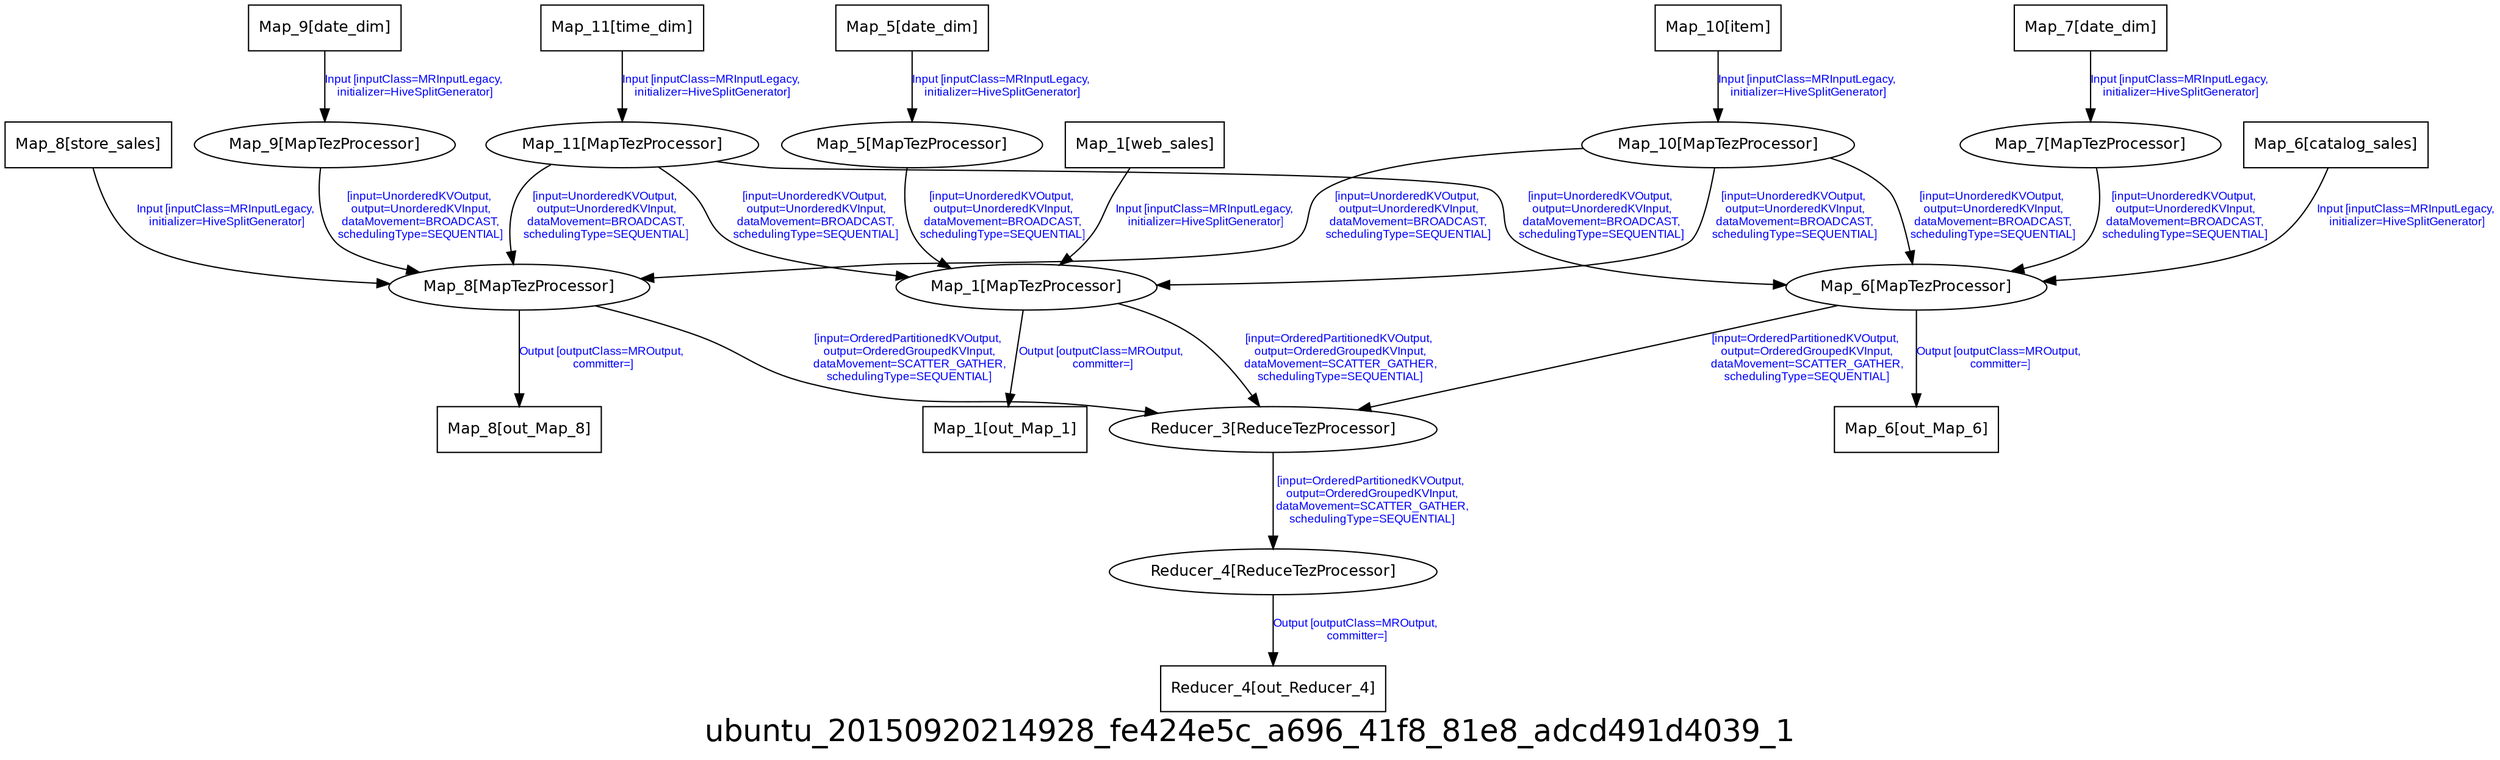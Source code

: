 digraph ubuntu_20150920214928_fe424e5c_a696_41f8_81e8_adcd491d4039_1 {
graph [ label="ubuntu_20150920214928_fe424e5c_a696_41f8_81e8_adcd491d4039_1", fontsize=24, fontname=Helvetica];
node [fontsize=12, fontname=Helvetica];
edge [fontsize=9, fontcolor=blue, fontname=Arial];
"ubuntu_20150920214928_fe424e5c_a696_41f8_81e8_adcd491d4039_1.Map_1_out_Map_1" [ label = "Map_1[out_Map_1]", shape = "box" ];
"ubuntu_20150920214928_fe424e5c_a696_41f8_81e8_adcd491d4039_1.Map_7_date_dim" [ label = "Map_7[date_dim]", shape = "box" ];
"ubuntu_20150920214928_fe424e5c_a696_41f8_81e8_adcd491d4039_1.Map_7_date_dim" -> "ubuntu_20150920214928_fe424e5c_a696_41f8_81e8_adcd491d4039_1.Map_7" [ label = "Input [inputClass=MRInputLegacy,\n initializer=HiveSplitGenerator]" ];
"ubuntu_20150920214928_fe424e5c_a696_41f8_81e8_adcd491d4039_1.Map_8" [ label = "Map_8[MapTezProcessor]" ];
"ubuntu_20150920214928_fe424e5c_a696_41f8_81e8_adcd491d4039_1.Map_8" -> "ubuntu_20150920214928_fe424e5c_a696_41f8_81e8_adcd491d4039_1.Map_8_out_Map_8" [ label = "Output [outputClass=MROutput,\n committer=]" ];
"ubuntu_20150920214928_fe424e5c_a696_41f8_81e8_adcd491d4039_1.Map_8" -> "ubuntu_20150920214928_fe424e5c_a696_41f8_81e8_adcd491d4039_1.Reducer_3" [ label = "[input=OrderedPartitionedKVOutput,\n output=OrderedGroupedKVInput,\n dataMovement=SCATTER_GATHER,\n schedulingType=SEQUENTIAL]" ];
"ubuntu_20150920214928_fe424e5c_a696_41f8_81e8_adcd491d4039_1.Map_6_catalog_sales" [ label = "Map_6[catalog_sales]", shape = "box" ];
"ubuntu_20150920214928_fe424e5c_a696_41f8_81e8_adcd491d4039_1.Map_6_catalog_sales" -> "ubuntu_20150920214928_fe424e5c_a696_41f8_81e8_adcd491d4039_1.Map_6" [ label = "Input [inputClass=MRInputLegacy,\n initializer=HiveSplitGenerator]" ];
"ubuntu_20150920214928_fe424e5c_a696_41f8_81e8_adcd491d4039_1.Map_10_item" [ label = "Map_10[item]", shape = "box" ];
"ubuntu_20150920214928_fe424e5c_a696_41f8_81e8_adcd491d4039_1.Map_10_item" -> "ubuntu_20150920214928_fe424e5c_a696_41f8_81e8_adcd491d4039_1.Map_10" [ label = "Input [inputClass=MRInputLegacy,\n initializer=HiveSplitGenerator]" ];
"ubuntu_20150920214928_fe424e5c_a696_41f8_81e8_adcd491d4039_1.Reducer_4_out_Reducer_4" [ label = "Reducer_4[out_Reducer_4]", shape = "box" ];
"ubuntu_20150920214928_fe424e5c_a696_41f8_81e8_adcd491d4039_1.Map_10" [ label = "Map_10[MapTezProcessor]" ];
"ubuntu_20150920214928_fe424e5c_a696_41f8_81e8_adcd491d4039_1.Map_10" -> "ubuntu_20150920214928_fe424e5c_a696_41f8_81e8_adcd491d4039_1.Map_8" [ label = "[input=UnorderedKVOutput,\n output=UnorderedKVInput,\n dataMovement=BROADCAST,\n schedulingType=SEQUENTIAL]" ];
"ubuntu_20150920214928_fe424e5c_a696_41f8_81e8_adcd491d4039_1.Map_10" -> "ubuntu_20150920214928_fe424e5c_a696_41f8_81e8_adcd491d4039_1.Map_6" [ label = "[input=UnorderedKVOutput,\n output=UnorderedKVInput,\n dataMovement=BROADCAST,\n schedulingType=SEQUENTIAL]" ];
"ubuntu_20150920214928_fe424e5c_a696_41f8_81e8_adcd491d4039_1.Map_10" -> "ubuntu_20150920214928_fe424e5c_a696_41f8_81e8_adcd491d4039_1.Map_1" [ label = "[input=UnorderedKVOutput,\n output=UnorderedKVInput,\n dataMovement=BROADCAST,\n schedulingType=SEQUENTIAL]" ];
"ubuntu_20150920214928_fe424e5c_a696_41f8_81e8_adcd491d4039_1.Map_11" [ label = "Map_11[MapTezProcessor]" ];
"ubuntu_20150920214928_fe424e5c_a696_41f8_81e8_adcd491d4039_1.Map_11" -> "ubuntu_20150920214928_fe424e5c_a696_41f8_81e8_adcd491d4039_1.Map_8" [ label = "[input=UnorderedKVOutput,\n output=UnorderedKVInput,\n dataMovement=BROADCAST,\n schedulingType=SEQUENTIAL]" ];
"ubuntu_20150920214928_fe424e5c_a696_41f8_81e8_adcd491d4039_1.Map_11" -> "ubuntu_20150920214928_fe424e5c_a696_41f8_81e8_adcd491d4039_1.Map_6" [ label = "[input=UnorderedKVOutput,\n output=UnorderedKVInput,\n dataMovement=BROADCAST,\n schedulingType=SEQUENTIAL]" ];
"ubuntu_20150920214928_fe424e5c_a696_41f8_81e8_adcd491d4039_1.Map_11" -> "ubuntu_20150920214928_fe424e5c_a696_41f8_81e8_adcd491d4039_1.Map_1" [ label = "[input=UnorderedKVOutput,\n output=UnorderedKVInput,\n dataMovement=BROADCAST,\n schedulingType=SEQUENTIAL]" ];
"ubuntu_20150920214928_fe424e5c_a696_41f8_81e8_adcd491d4039_1.Map_9_date_dim" [ label = "Map_9[date_dim]", shape = "box" ];
"ubuntu_20150920214928_fe424e5c_a696_41f8_81e8_adcd491d4039_1.Map_9_date_dim" -> "ubuntu_20150920214928_fe424e5c_a696_41f8_81e8_adcd491d4039_1.Map_9" [ label = "Input [inputClass=MRInputLegacy,\n initializer=HiveSplitGenerator]" ];
"ubuntu_20150920214928_fe424e5c_a696_41f8_81e8_adcd491d4039_1.Map_11_time_dim" [ label = "Map_11[time_dim]", shape = "box" ];
"ubuntu_20150920214928_fe424e5c_a696_41f8_81e8_adcd491d4039_1.Map_11_time_dim" -> "ubuntu_20150920214928_fe424e5c_a696_41f8_81e8_adcd491d4039_1.Map_11" [ label = "Input [inputClass=MRInputLegacy,\n initializer=HiveSplitGenerator]" ];
"ubuntu_20150920214928_fe424e5c_a696_41f8_81e8_adcd491d4039_1.Map_5" [ label = "Map_5[MapTezProcessor]" ];
"ubuntu_20150920214928_fe424e5c_a696_41f8_81e8_adcd491d4039_1.Map_5" -> "ubuntu_20150920214928_fe424e5c_a696_41f8_81e8_adcd491d4039_1.Map_1" [ label = "[input=UnorderedKVOutput,\n output=UnorderedKVInput,\n dataMovement=BROADCAST,\n schedulingType=SEQUENTIAL]" ];
"ubuntu_20150920214928_fe424e5c_a696_41f8_81e8_adcd491d4039_1.Map_7" [ label = "Map_7[MapTezProcessor]" ];
"ubuntu_20150920214928_fe424e5c_a696_41f8_81e8_adcd491d4039_1.Map_7" -> "ubuntu_20150920214928_fe424e5c_a696_41f8_81e8_adcd491d4039_1.Map_6" [ label = "[input=UnorderedKVOutput,\n output=UnorderedKVInput,\n dataMovement=BROADCAST,\n schedulingType=SEQUENTIAL]" ];
"ubuntu_20150920214928_fe424e5c_a696_41f8_81e8_adcd491d4039_1.Map_8_out_Map_8" [ label = "Map_8[out_Map_8]", shape = "box" ];
"ubuntu_20150920214928_fe424e5c_a696_41f8_81e8_adcd491d4039_1.Map_8_store_sales" [ label = "Map_8[store_sales]", shape = "box" ];
"ubuntu_20150920214928_fe424e5c_a696_41f8_81e8_adcd491d4039_1.Map_8_store_sales" -> "ubuntu_20150920214928_fe424e5c_a696_41f8_81e8_adcd491d4039_1.Map_8" [ label = "Input [inputClass=MRInputLegacy,\n initializer=HiveSplitGenerator]" ];
"ubuntu_20150920214928_fe424e5c_a696_41f8_81e8_adcd491d4039_1.Map_5_date_dim" [ label = "Map_5[date_dim]", shape = "box" ];
"ubuntu_20150920214928_fe424e5c_a696_41f8_81e8_adcd491d4039_1.Map_5_date_dim" -> "ubuntu_20150920214928_fe424e5c_a696_41f8_81e8_adcd491d4039_1.Map_5" [ label = "Input [inputClass=MRInputLegacy,\n initializer=HiveSplitGenerator]" ];
"ubuntu_20150920214928_fe424e5c_a696_41f8_81e8_adcd491d4039_1.Reducer_4" [ label = "Reducer_4[ReduceTezProcessor]" ];
"ubuntu_20150920214928_fe424e5c_a696_41f8_81e8_adcd491d4039_1.Reducer_4" -> "ubuntu_20150920214928_fe424e5c_a696_41f8_81e8_adcd491d4039_1.Reducer_4_out_Reducer_4" [ label = "Output [outputClass=MROutput,\n committer=]" ];
"ubuntu_20150920214928_fe424e5c_a696_41f8_81e8_adcd491d4039_1.Map_6" [ label = "Map_6[MapTezProcessor]" ];
"ubuntu_20150920214928_fe424e5c_a696_41f8_81e8_adcd491d4039_1.Map_6" -> "ubuntu_20150920214928_fe424e5c_a696_41f8_81e8_adcd491d4039_1.Map_6_out_Map_6" [ label = "Output [outputClass=MROutput,\n committer=]" ];
"ubuntu_20150920214928_fe424e5c_a696_41f8_81e8_adcd491d4039_1.Map_6" -> "ubuntu_20150920214928_fe424e5c_a696_41f8_81e8_adcd491d4039_1.Reducer_3" [ label = "[input=OrderedPartitionedKVOutput,\n output=OrderedGroupedKVInput,\n dataMovement=SCATTER_GATHER,\n schedulingType=SEQUENTIAL]" ];
"ubuntu_20150920214928_fe424e5c_a696_41f8_81e8_adcd491d4039_1.Map_1" [ label = "Map_1[MapTezProcessor]" ];
"ubuntu_20150920214928_fe424e5c_a696_41f8_81e8_adcd491d4039_1.Map_1" -> "ubuntu_20150920214928_fe424e5c_a696_41f8_81e8_adcd491d4039_1.Map_1_out_Map_1" [ label = "Output [outputClass=MROutput,\n committer=]" ];
"ubuntu_20150920214928_fe424e5c_a696_41f8_81e8_adcd491d4039_1.Map_1" -> "ubuntu_20150920214928_fe424e5c_a696_41f8_81e8_adcd491d4039_1.Reducer_3" [ label = "[input=OrderedPartitionedKVOutput,\n output=OrderedGroupedKVInput,\n dataMovement=SCATTER_GATHER,\n schedulingType=SEQUENTIAL]" ];
"ubuntu_20150920214928_fe424e5c_a696_41f8_81e8_adcd491d4039_1.Map_1_web_sales" [ label = "Map_1[web_sales]", shape = "box" ];
"ubuntu_20150920214928_fe424e5c_a696_41f8_81e8_adcd491d4039_1.Map_1_web_sales" -> "ubuntu_20150920214928_fe424e5c_a696_41f8_81e8_adcd491d4039_1.Map_1" [ label = "Input [inputClass=MRInputLegacy,\n initializer=HiveSplitGenerator]" ];
"ubuntu_20150920214928_fe424e5c_a696_41f8_81e8_adcd491d4039_1.Reducer_3" [ label = "Reducer_3[ReduceTezProcessor]" ];
"ubuntu_20150920214928_fe424e5c_a696_41f8_81e8_adcd491d4039_1.Reducer_3" -> "ubuntu_20150920214928_fe424e5c_a696_41f8_81e8_adcd491d4039_1.Reducer_4" [ label = "[input=OrderedPartitionedKVOutput,\n output=OrderedGroupedKVInput,\n dataMovement=SCATTER_GATHER,\n schedulingType=SEQUENTIAL]" ];
"ubuntu_20150920214928_fe424e5c_a696_41f8_81e8_adcd491d4039_1.Map_6_out_Map_6" [ label = "Map_6[out_Map_6]", shape = "box" ];
"ubuntu_20150920214928_fe424e5c_a696_41f8_81e8_adcd491d4039_1.Map_9" [ label = "Map_9[MapTezProcessor]" ];
"ubuntu_20150920214928_fe424e5c_a696_41f8_81e8_adcd491d4039_1.Map_9" -> "ubuntu_20150920214928_fe424e5c_a696_41f8_81e8_adcd491d4039_1.Map_8" [ label = "[input=UnorderedKVOutput,\n output=UnorderedKVInput,\n dataMovement=BROADCAST,\n schedulingType=SEQUENTIAL]" ];
}
